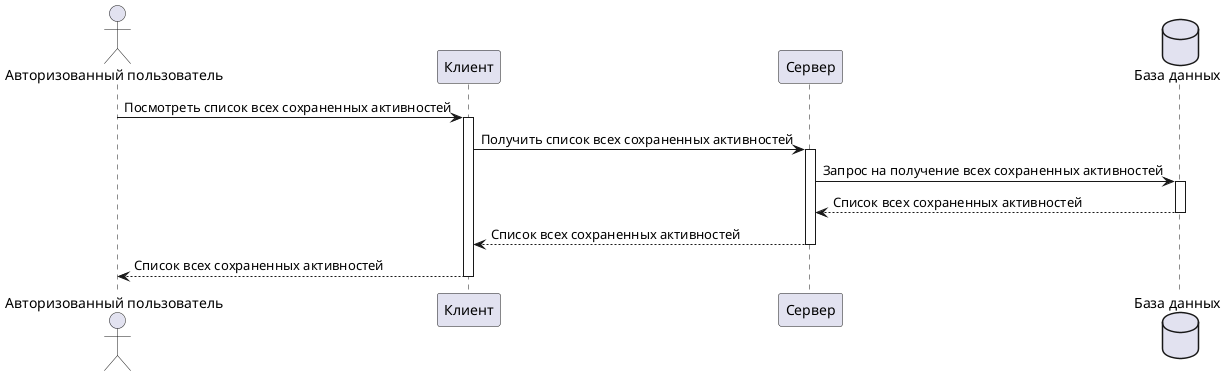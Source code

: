 @startuml
actor "Авторизованный пользователь" as user
participant "Клиент" as client
participant "Сервер" as server
database "База данных" as db

user -> client : Посмотреть список всех сохраненных активностей
activate client
client -> server: Получить список всех сохраненных активностей
activate server
server -> db: Запрос на получение всех сохраненных активностей
activate db
db --> server: Список всех сохраненных активностей
deactivate db
server --> client: Список всех сохраненных активностей
deactivate server
client --> user: Список всех сохраненных активностей
deactivate client
@enduml